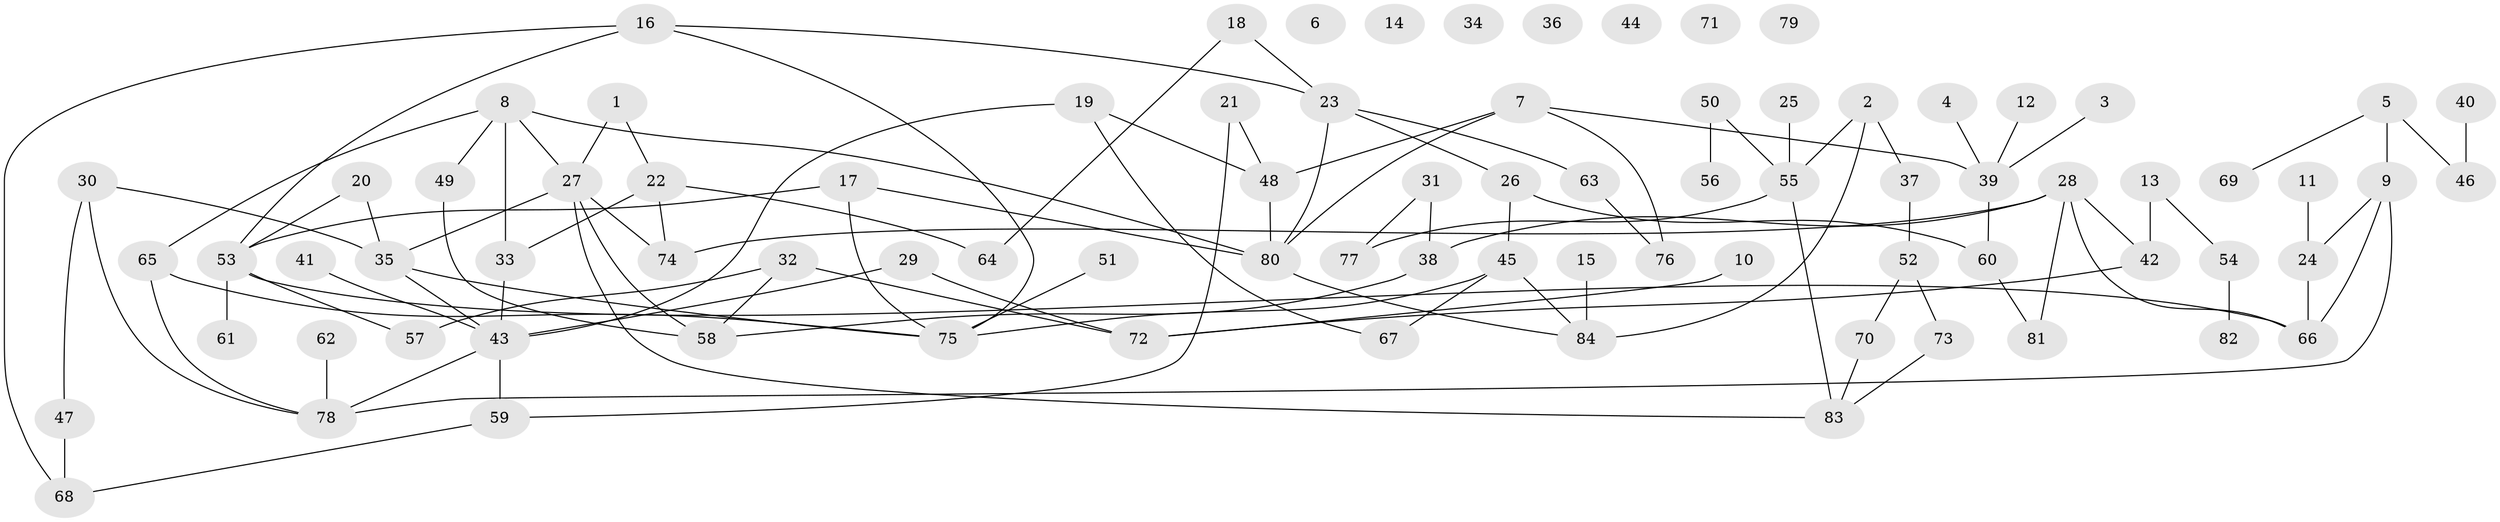 // coarse degree distribution, {4: 0.14545454545454545, 3: 0.14545454545454545, 1: 0.18181818181818182, 5: 0.05454545454545454, 0: 0.12727272727272726, 7: 0.05454545454545454, 6: 0.05454545454545454, 2: 0.2, 8: 0.01818181818181818, 10: 0.01818181818181818}
// Generated by graph-tools (version 1.1) at 2025/41/03/06/25 10:41:23]
// undirected, 84 vertices, 110 edges
graph export_dot {
graph [start="1"]
  node [color=gray90,style=filled];
  1;
  2;
  3;
  4;
  5;
  6;
  7;
  8;
  9;
  10;
  11;
  12;
  13;
  14;
  15;
  16;
  17;
  18;
  19;
  20;
  21;
  22;
  23;
  24;
  25;
  26;
  27;
  28;
  29;
  30;
  31;
  32;
  33;
  34;
  35;
  36;
  37;
  38;
  39;
  40;
  41;
  42;
  43;
  44;
  45;
  46;
  47;
  48;
  49;
  50;
  51;
  52;
  53;
  54;
  55;
  56;
  57;
  58;
  59;
  60;
  61;
  62;
  63;
  64;
  65;
  66;
  67;
  68;
  69;
  70;
  71;
  72;
  73;
  74;
  75;
  76;
  77;
  78;
  79;
  80;
  81;
  82;
  83;
  84;
  1 -- 22;
  1 -- 27;
  2 -- 37;
  2 -- 55;
  2 -- 84;
  3 -- 39;
  4 -- 39;
  5 -- 9;
  5 -- 46;
  5 -- 69;
  7 -- 39;
  7 -- 48;
  7 -- 76;
  7 -- 80;
  8 -- 27;
  8 -- 33;
  8 -- 49;
  8 -- 65;
  8 -- 80;
  9 -- 24;
  9 -- 66;
  9 -- 78;
  10 -- 72;
  11 -- 24;
  12 -- 39;
  13 -- 42;
  13 -- 54;
  15 -- 84;
  16 -- 23;
  16 -- 53;
  16 -- 68;
  16 -- 75;
  17 -- 53;
  17 -- 75;
  17 -- 80;
  18 -- 23;
  18 -- 64;
  19 -- 43;
  19 -- 48;
  19 -- 67;
  20 -- 35;
  20 -- 53;
  21 -- 48;
  21 -- 59;
  22 -- 33;
  22 -- 64;
  22 -- 74;
  23 -- 26;
  23 -- 63;
  23 -- 80;
  24 -- 66;
  25 -- 55;
  26 -- 45;
  26 -- 60;
  27 -- 35;
  27 -- 58;
  27 -- 74;
  27 -- 83;
  28 -- 38;
  28 -- 42;
  28 -- 66;
  28 -- 74;
  28 -- 81;
  29 -- 43;
  29 -- 72;
  30 -- 35;
  30 -- 47;
  30 -- 78;
  31 -- 38;
  31 -- 77;
  32 -- 57;
  32 -- 58;
  32 -- 72;
  33 -- 43;
  35 -- 43;
  35 -- 75;
  37 -- 52;
  38 -- 58;
  39 -- 60;
  40 -- 46;
  41 -- 43;
  42 -- 72;
  43 -- 59;
  43 -- 78;
  45 -- 67;
  45 -- 75;
  45 -- 84;
  47 -- 68;
  48 -- 80;
  49 -- 58;
  50 -- 55;
  50 -- 56;
  51 -- 75;
  52 -- 70;
  52 -- 73;
  53 -- 57;
  53 -- 61;
  53 -- 66;
  54 -- 82;
  55 -- 77;
  55 -- 83;
  59 -- 68;
  60 -- 81;
  62 -- 78;
  63 -- 76;
  65 -- 75;
  65 -- 78;
  70 -- 83;
  73 -- 83;
  80 -- 84;
}
